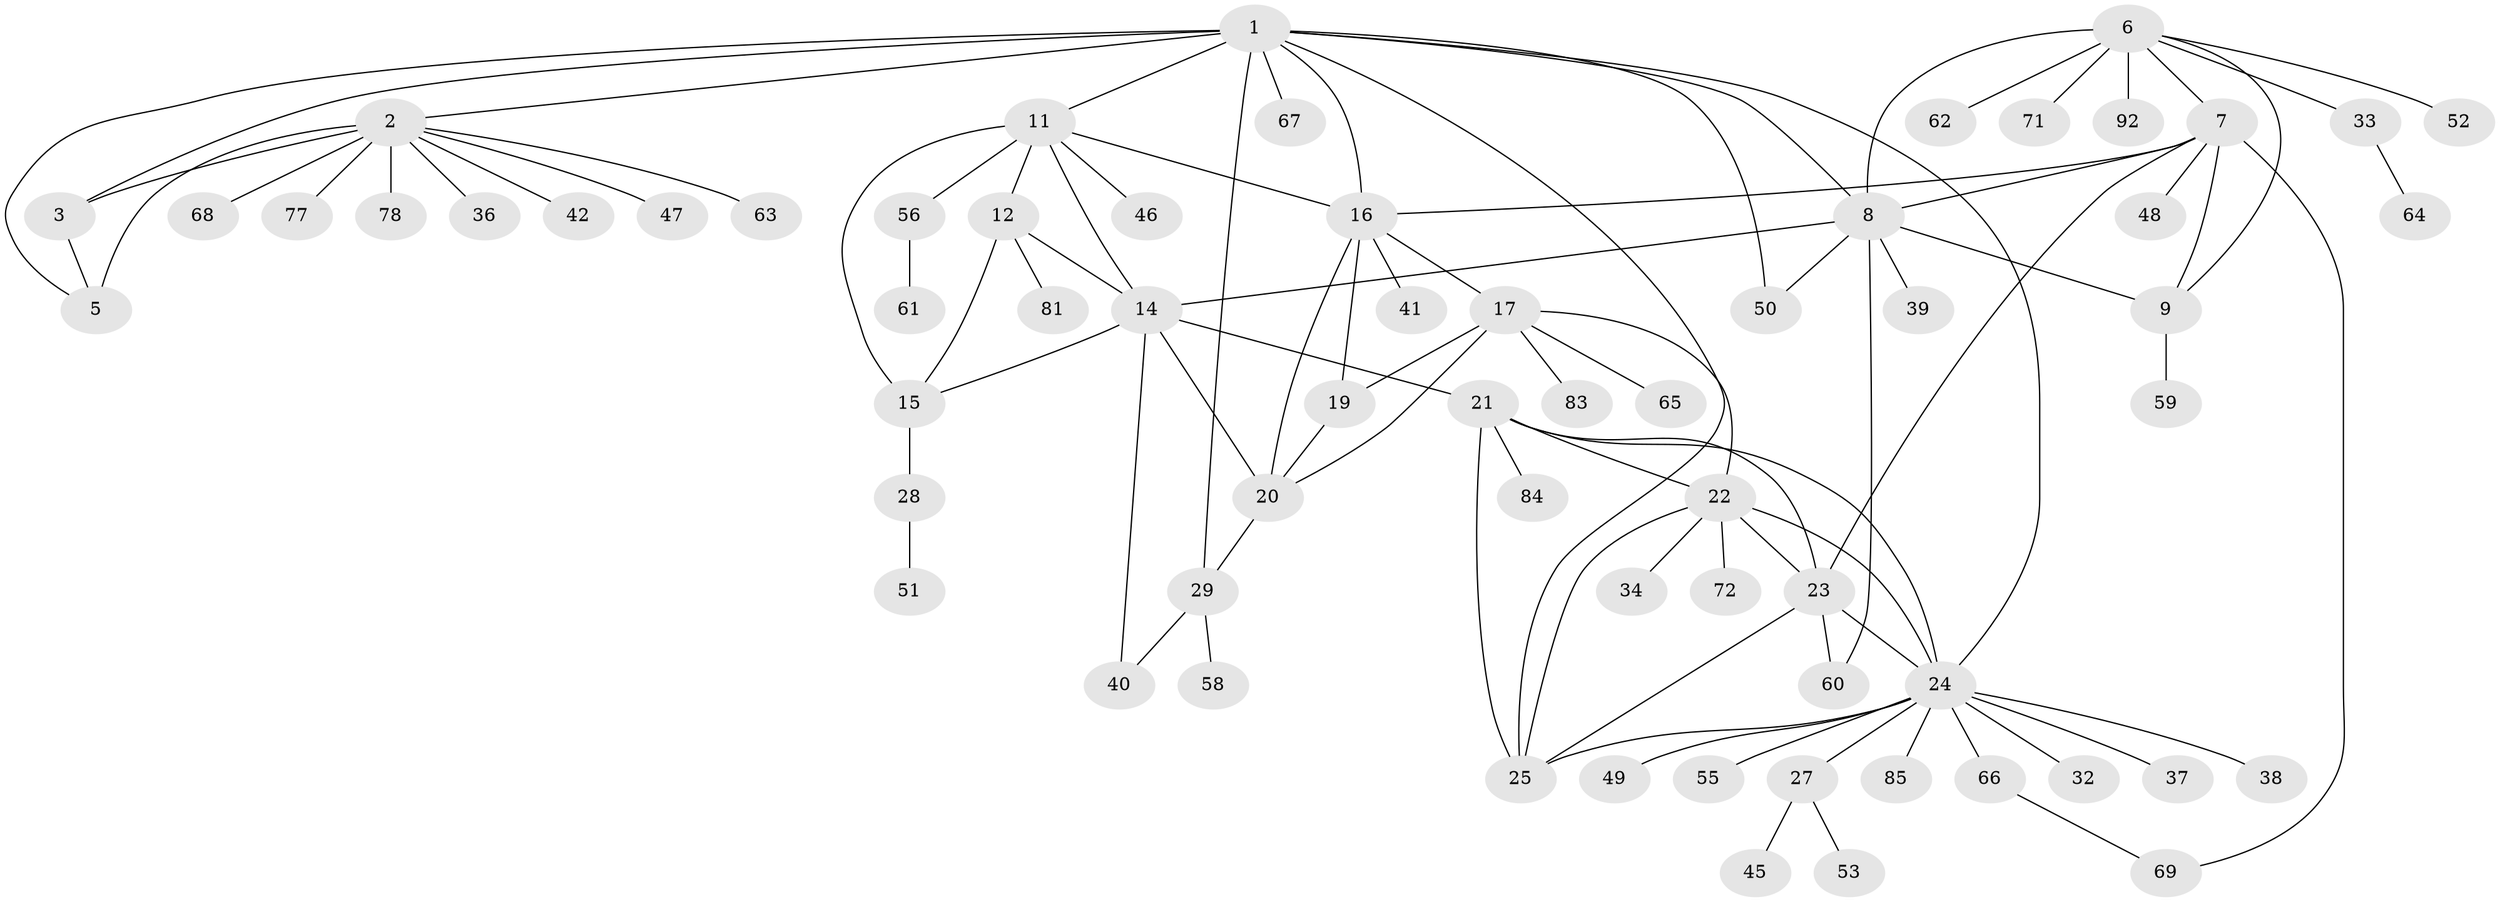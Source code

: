 // original degree distribution, {12: 0.00909090909090909, 10: 0.02727272727272727, 4: 0.02727272727272727, 5: 0.06363636363636363, 7: 0.03636363636363636, 9: 0.02727272727272727, 8: 0.01818181818181818, 6: 0.02727272727272727, 14: 0.00909090909090909, 2: 0.19090909090909092, 3: 0.045454545454545456, 1: 0.5181818181818182}
// Generated by graph-tools (version 1.1) at 2025/19/03/04/25 18:19:32]
// undirected, 66 vertices, 96 edges
graph export_dot {
graph [start="1"]
  node [color=gray90,style=filled];
  1;
  2 [super="+4"];
  3;
  5 [super="+43+79+89"];
  6;
  7 [super="+105"];
  8 [super="+10"];
  9;
  11 [super="+13"];
  12;
  14;
  15 [super="+57"];
  16 [super="+18"];
  17;
  19 [super="+82"];
  20 [super="+26+87+96+107"];
  21;
  22 [super="+31"];
  23;
  24 [super="+54"];
  25 [super="+73+91+104"];
  27 [super="+35+44"];
  28;
  29;
  32;
  33;
  34;
  36;
  37;
  38;
  39 [super="+100"];
  40 [super="+95+88+86"];
  41;
  42;
  45;
  46;
  47;
  48;
  49;
  50;
  51 [super="+103"];
  52 [super="+102"];
  53;
  55;
  56 [super="+75"];
  58;
  59;
  60 [super="+70"];
  61;
  62;
  63;
  64;
  65;
  66;
  67;
  68;
  69 [super="+76"];
  71;
  72;
  77;
  78;
  81;
  83 [super="+101"];
  84;
  85;
  92 [super="+99"];
  1 -- 2 [weight=2];
  1 -- 3;
  1 -- 5;
  1 -- 16;
  1 -- 24;
  1 -- 29;
  1 -- 50;
  1 -- 67;
  1 -- 25;
  1 -- 11;
  1 -- 8;
  2 -- 3 [weight=2];
  2 -- 5 [weight=2];
  2 -- 36;
  2 -- 42;
  2 -- 47;
  2 -- 68;
  2 -- 77;
  2 -- 78;
  2 -- 63;
  3 -- 5;
  6 -- 7;
  6 -- 8 [weight=2];
  6 -- 9;
  6 -- 33;
  6 -- 52;
  6 -- 62;
  6 -- 71;
  6 -- 92;
  7 -- 8 [weight=2];
  7 -- 9;
  7 -- 23;
  7 -- 48;
  7 -- 69;
  7 -- 16 [weight=2];
  8 -- 9 [weight=2];
  8 -- 14;
  8 -- 50;
  8 -- 39;
  8 -- 60;
  9 -- 59;
  11 -- 12 [weight=2];
  11 -- 14 [weight=2];
  11 -- 15 [weight=2];
  11 -- 46;
  11 -- 16;
  11 -- 56;
  12 -- 14;
  12 -- 15;
  12 -- 81;
  14 -- 15;
  14 -- 20;
  14 -- 21;
  14 -- 40;
  15 -- 28;
  16 -- 17 [weight=2];
  16 -- 19 [weight=2];
  16 -- 20 [weight=2];
  16 -- 41;
  17 -- 19;
  17 -- 20;
  17 -- 22;
  17 -- 65;
  17 -- 83;
  19 -- 20;
  20 -- 29;
  21 -- 22;
  21 -- 23;
  21 -- 24;
  21 -- 25;
  21 -- 84;
  22 -- 23;
  22 -- 24;
  22 -- 25;
  22 -- 34;
  22 -- 72;
  23 -- 24;
  23 -- 25;
  23 -- 60;
  24 -- 25;
  24 -- 27;
  24 -- 32;
  24 -- 37;
  24 -- 38;
  24 -- 49;
  24 -- 55;
  24 -- 66;
  24 -- 85;
  27 -- 53;
  27 -- 45;
  28 -- 51;
  29 -- 58;
  29 -- 40;
  33 -- 64;
  56 -- 61;
  66 -- 69;
}
